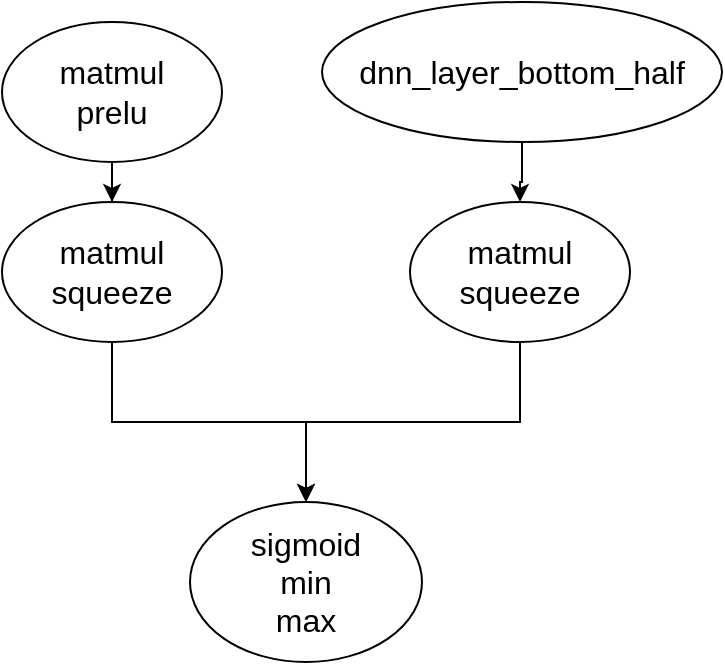 <mxfile version="24.7.7">
  <diagram name="第 1 页" id="V1dfw5ZvCygMVs_ZKmEv">
    <mxGraphModel dx="1242" dy="786" grid="1" gridSize="10" guides="1" tooltips="1" connect="1" arrows="1" fold="1" page="1" pageScale="1" pageWidth="827" pageHeight="1169" math="0" shadow="0">
      <root>
        <mxCell id="0" />
        <mxCell id="1" parent="0" />
        <mxCell id="wV4hB_RL8rZMmwDnRBt9-4" value="" style="edgeStyle=orthogonalEdgeStyle;rounded=0;orthogonalLoop=1;jettySize=auto;html=1;" edge="1" parent="1" source="wV4hB_RL8rZMmwDnRBt9-1" target="wV4hB_RL8rZMmwDnRBt9-3">
          <mxGeometry relative="1" as="geometry" />
        </mxCell>
        <mxCell id="wV4hB_RL8rZMmwDnRBt9-1" value="&lt;span style=&quot;font-size: 16px;&quot;&gt;dnn_layer_bottom_half&lt;/span&gt;" style="ellipse;whiteSpace=wrap;html=1;" vertex="1" parent="1">
          <mxGeometry x="370" y="180" width="200" height="70" as="geometry" />
        </mxCell>
        <mxCell id="wV4hB_RL8rZMmwDnRBt9-6" value="" style="edgeStyle=orthogonalEdgeStyle;rounded=0;orthogonalLoop=1;jettySize=auto;html=1;" edge="1" parent="1" source="wV4hB_RL8rZMmwDnRBt9-2" target="wV4hB_RL8rZMmwDnRBt9-5">
          <mxGeometry relative="1" as="geometry" />
        </mxCell>
        <mxCell id="wV4hB_RL8rZMmwDnRBt9-2" value="&lt;font style=&quot;font-size: 16px;&quot;&gt;matmul&lt;/font&gt;&lt;div style=&quot;font-size: 16px;&quot;&gt;&lt;font style=&quot;font-size: 16px;&quot;&gt;prelu&lt;/font&gt;&lt;/div&gt;" style="ellipse;whiteSpace=wrap;html=1;" vertex="1" parent="1">
          <mxGeometry x="210" y="190" width="110" height="70" as="geometry" />
        </mxCell>
        <mxCell id="wV4hB_RL8rZMmwDnRBt9-10" style="edgeStyle=orthogonalEdgeStyle;rounded=0;orthogonalLoop=1;jettySize=auto;html=1;exitX=0.5;exitY=1;exitDx=0;exitDy=0;" edge="1" parent="1" source="wV4hB_RL8rZMmwDnRBt9-3" target="wV4hB_RL8rZMmwDnRBt9-7">
          <mxGeometry relative="1" as="geometry">
            <Array as="points">
              <mxPoint x="469" y="390" />
              <mxPoint x="362" y="390" />
            </Array>
          </mxGeometry>
        </mxCell>
        <mxCell id="wV4hB_RL8rZMmwDnRBt9-3" value="&lt;font style=&quot;font-size: 16px;&quot;&gt;matmul&lt;/font&gt;&lt;div style=&quot;font-size: 16px;&quot;&gt;squeeze&lt;/div&gt;" style="ellipse;whiteSpace=wrap;html=1;" vertex="1" parent="1">
          <mxGeometry x="414" y="280" width="110" height="70" as="geometry" />
        </mxCell>
        <mxCell id="wV4hB_RL8rZMmwDnRBt9-9" value="" style="edgeStyle=orthogonalEdgeStyle;rounded=0;orthogonalLoop=1;jettySize=auto;html=1;" edge="1" parent="1" source="wV4hB_RL8rZMmwDnRBt9-5" target="wV4hB_RL8rZMmwDnRBt9-7">
          <mxGeometry relative="1" as="geometry" />
        </mxCell>
        <mxCell id="wV4hB_RL8rZMmwDnRBt9-5" value="&lt;font style=&quot;font-size: 16px;&quot;&gt;matmul&lt;/font&gt;&lt;div style=&quot;font-size: 16px;&quot;&gt;squeeze&lt;br&gt;&lt;/div&gt;" style="ellipse;whiteSpace=wrap;html=1;" vertex="1" parent="1">
          <mxGeometry x="210" y="280" width="110" height="70" as="geometry" />
        </mxCell>
        <mxCell id="wV4hB_RL8rZMmwDnRBt9-7" value="&lt;span style=&quot;font-size: 16px;&quot;&gt;sigmoid&lt;/span&gt;&lt;div&gt;&lt;span style=&quot;font-size: 16px;&quot;&gt;min&lt;/span&gt;&lt;/div&gt;&lt;div&gt;&lt;span style=&quot;font-size: 16px;&quot;&gt;max&lt;/span&gt;&lt;/div&gt;" style="ellipse;whiteSpace=wrap;html=1;" vertex="1" parent="1">
          <mxGeometry x="304" y="430" width="116" height="80" as="geometry" />
        </mxCell>
      </root>
    </mxGraphModel>
  </diagram>
</mxfile>
